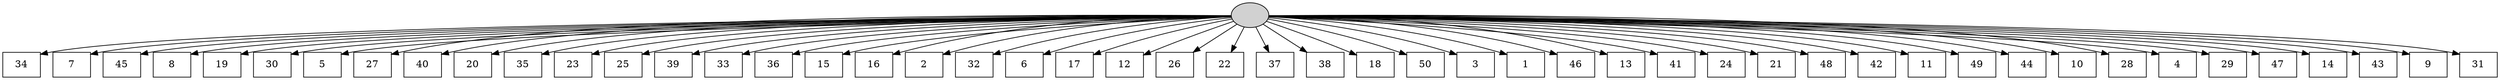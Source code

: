 digraph G {
0[style=filled, fillcolor=grey82, label=""];
1[shape=box,style=filled, fillcolor=white,label="34\n"];
2[shape=box,style=filled, fillcolor=white,label="7\n"];
3[shape=box,style=filled, fillcolor=white,label="45\n"];
4[shape=box,style=filled, fillcolor=white,label="8\n"];
5[shape=box,style=filled, fillcolor=white,label="19\n"];
6[shape=box,style=filled, fillcolor=white,label="30\n"];
7[shape=box,style=filled, fillcolor=white,label="5\n"];
8[shape=box,style=filled, fillcolor=white,label="27\n"];
9[shape=box,style=filled, fillcolor=white,label="40\n"];
10[shape=box,style=filled, fillcolor=white,label="20\n"];
11[shape=box,style=filled, fillcolor=white,label="35\n"];
12[shape=box,style=filled, fillcolor=white,label="23\n"];
13[shape=box,style=filled, fillcolor=white,label="25\n"];
14[shape=box,style=filled, fillcolor=white,label="39\n"];
15[shape=box,style=filled, fillcolor=white,label="33\n"];
16[shape=box,style=filled, fillcolor=white,label="36\n"];
17[shape=box,style=filled, fillcolor=white,label="15\n"];
18[shape=box,style=filled, fillcolor=white,label="16\n"];
19[shape=box,style=filled, fillcolor=white,label="2\n"];
20[shape=box,style=filled, fillcolor=white,label="32\n"];
21[shape=box,style=filled, fillcolor=white,label="6\n"];
22[shape=box,style=filled, fillcolor=white,label="17\n"];
23[shape=box,style=filled, fillcolor=white,label="12\n"];
24[shape=box,style=filled, fillcolor=white,label="26\n"];
25[shape=box,style=filled, fillcolor=white,label="22\n"];
26[shape=box,style=filled, fillcolor=white,label="37\n"];
27[shape=box,style=filled, fillcolor=white,label="38\n"];
28[shape=box,style=filled, fillcolor=white,label="18\n"];
29[shape=box,style=filled, fillcolor=white,label="50\n"];
30[shape=box,style=filled, fillcolor=white,label="3\n"];
31[shape=box,style=filled, fillcolor=white,label="1\n"];
32[shape=box,style=filled, fillcolor=white,label="46\n"];
33[shape=box,style=filled, fillcolor=white,label="13\n"];
34[shape=box,style=filled, fillcolor=white,label="41\n"];
35[shape=box,style=filled, fillcolor=white,label="24\n"];
36[shape=box,style=filled, fillcolor=white,label="21\n"];
37[shape=box,style=filled, fillcolor=white,label="48\n"];
38[shape=box,style=filled, fillcolor=white,label="42\n"];
39[shape=box,style=filled, fillcolor=white,label="11\n"];
40[shape=box,style=filled, fillcolor=white,label="49\n"];
41[shape=box,style=filled, fillcolor=white,label="44\n"];
42[shape=box,style=filled, fillcolor=white,label="10\n"];
43[shape=box,style=filled, fillcolor=white,label="28\n"];
44[shape=box,style=filled, fillcolor=white,label="4\n"];
45[shape=box,style=filled, fillcolor=white,label="29\n"];
46[shape=box,style=filled, fillcolor=white,label="47\n"];
47[shape=box,style=filled, fillcolor=white,label="14\n"];
48[shape=box,style=filled, fillcolor=white,label="43\n"];
49[shape=box,style=filled, fillcolor=white,label="9\n"];
50[shape=box,style=filled, fillcolor=white,label="31\n"];
0->1 ;
0->2 ;
0->3 ;
0->4 ;
0->5 ;
0->6 ;
0->7 ;
0->8 ;
0->9 ;
0->10 ;
0->11 ;
0->12 ;
0->13 ;
0->14 ;
0->15 ;
0->16 ;
0->17 ;
0->18 ;
0->19 ;
0->20 ;
0->21 ;
0->22 ;
0->23 ;
0->24 ;
0->25 ;
0->26 ;
0->27 ;
0->28 ;
0->29 ;
0->30 ;
0->31 ;
0->32 ;
0->33 ;
0->34 ;
0->35 ;
0->36 ;
0->37 ;
0->38 ;
0->39 ;
0->40 ;
0->41 ;
0->42 ;
0->43 ;
0->44 ;
0->45 ;
0->46 ;
0->47 ;
0->48 ;
0->49 ;
0->50 ;
}
